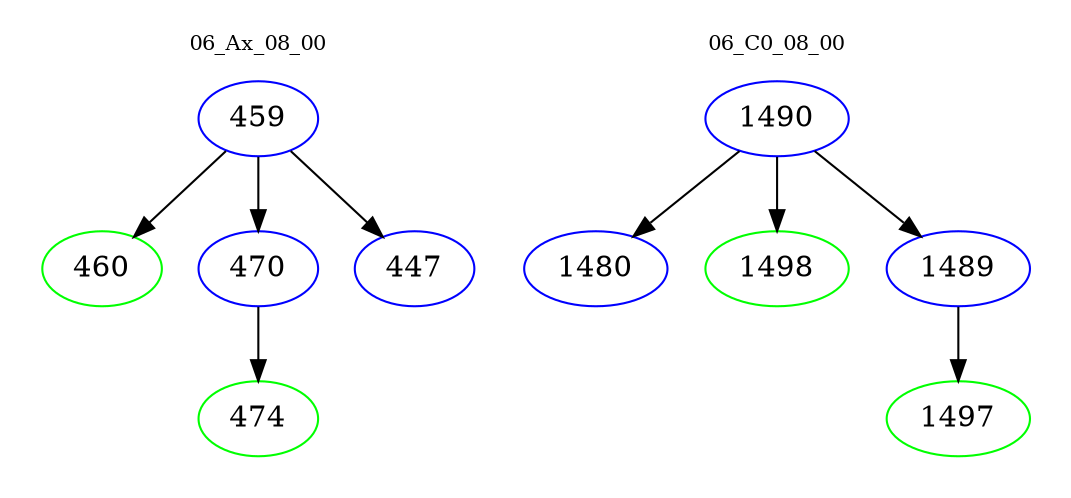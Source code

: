 digraph{
subgraph cluster_0 {
color = white
label = "06_Ax_08_00";
fontsize=10;
T0_459 [label="459", color="blue"]
T0_459 -> T0_460 [color="black"]
T0_460 [label="460", color="green"]
T0_459 -> T0_470 [color="black"]
T0_470 [label="470", color="blue"]
T0_470 -> T0_474 [color="black"]
T0_474 [label="474", color="green"]
T0_459 -> T0_447 [color="black"]
T0_447 [label="447", color="blue"]
}
subgraph cluster_1 {
color = white
label = "06_C0_08_00";
fontsize=10;
T1_1490 [label="1490", color="blue"]
T1_1490 -> T1_1480 [color="black"]
T1_1480 [label="1480", color="blue"]
T1_1490 -> T1_1498 [color="black"]
T1_1498 [label="1498", color="green"]
T1_1490 -> T1_1489 [color="black"]
T1_1489 [label="1489", color="blue"]
T1_1489 -> T1_1497 [color="black"]
T1_1497 [label="1497", color="green"]
}
}
